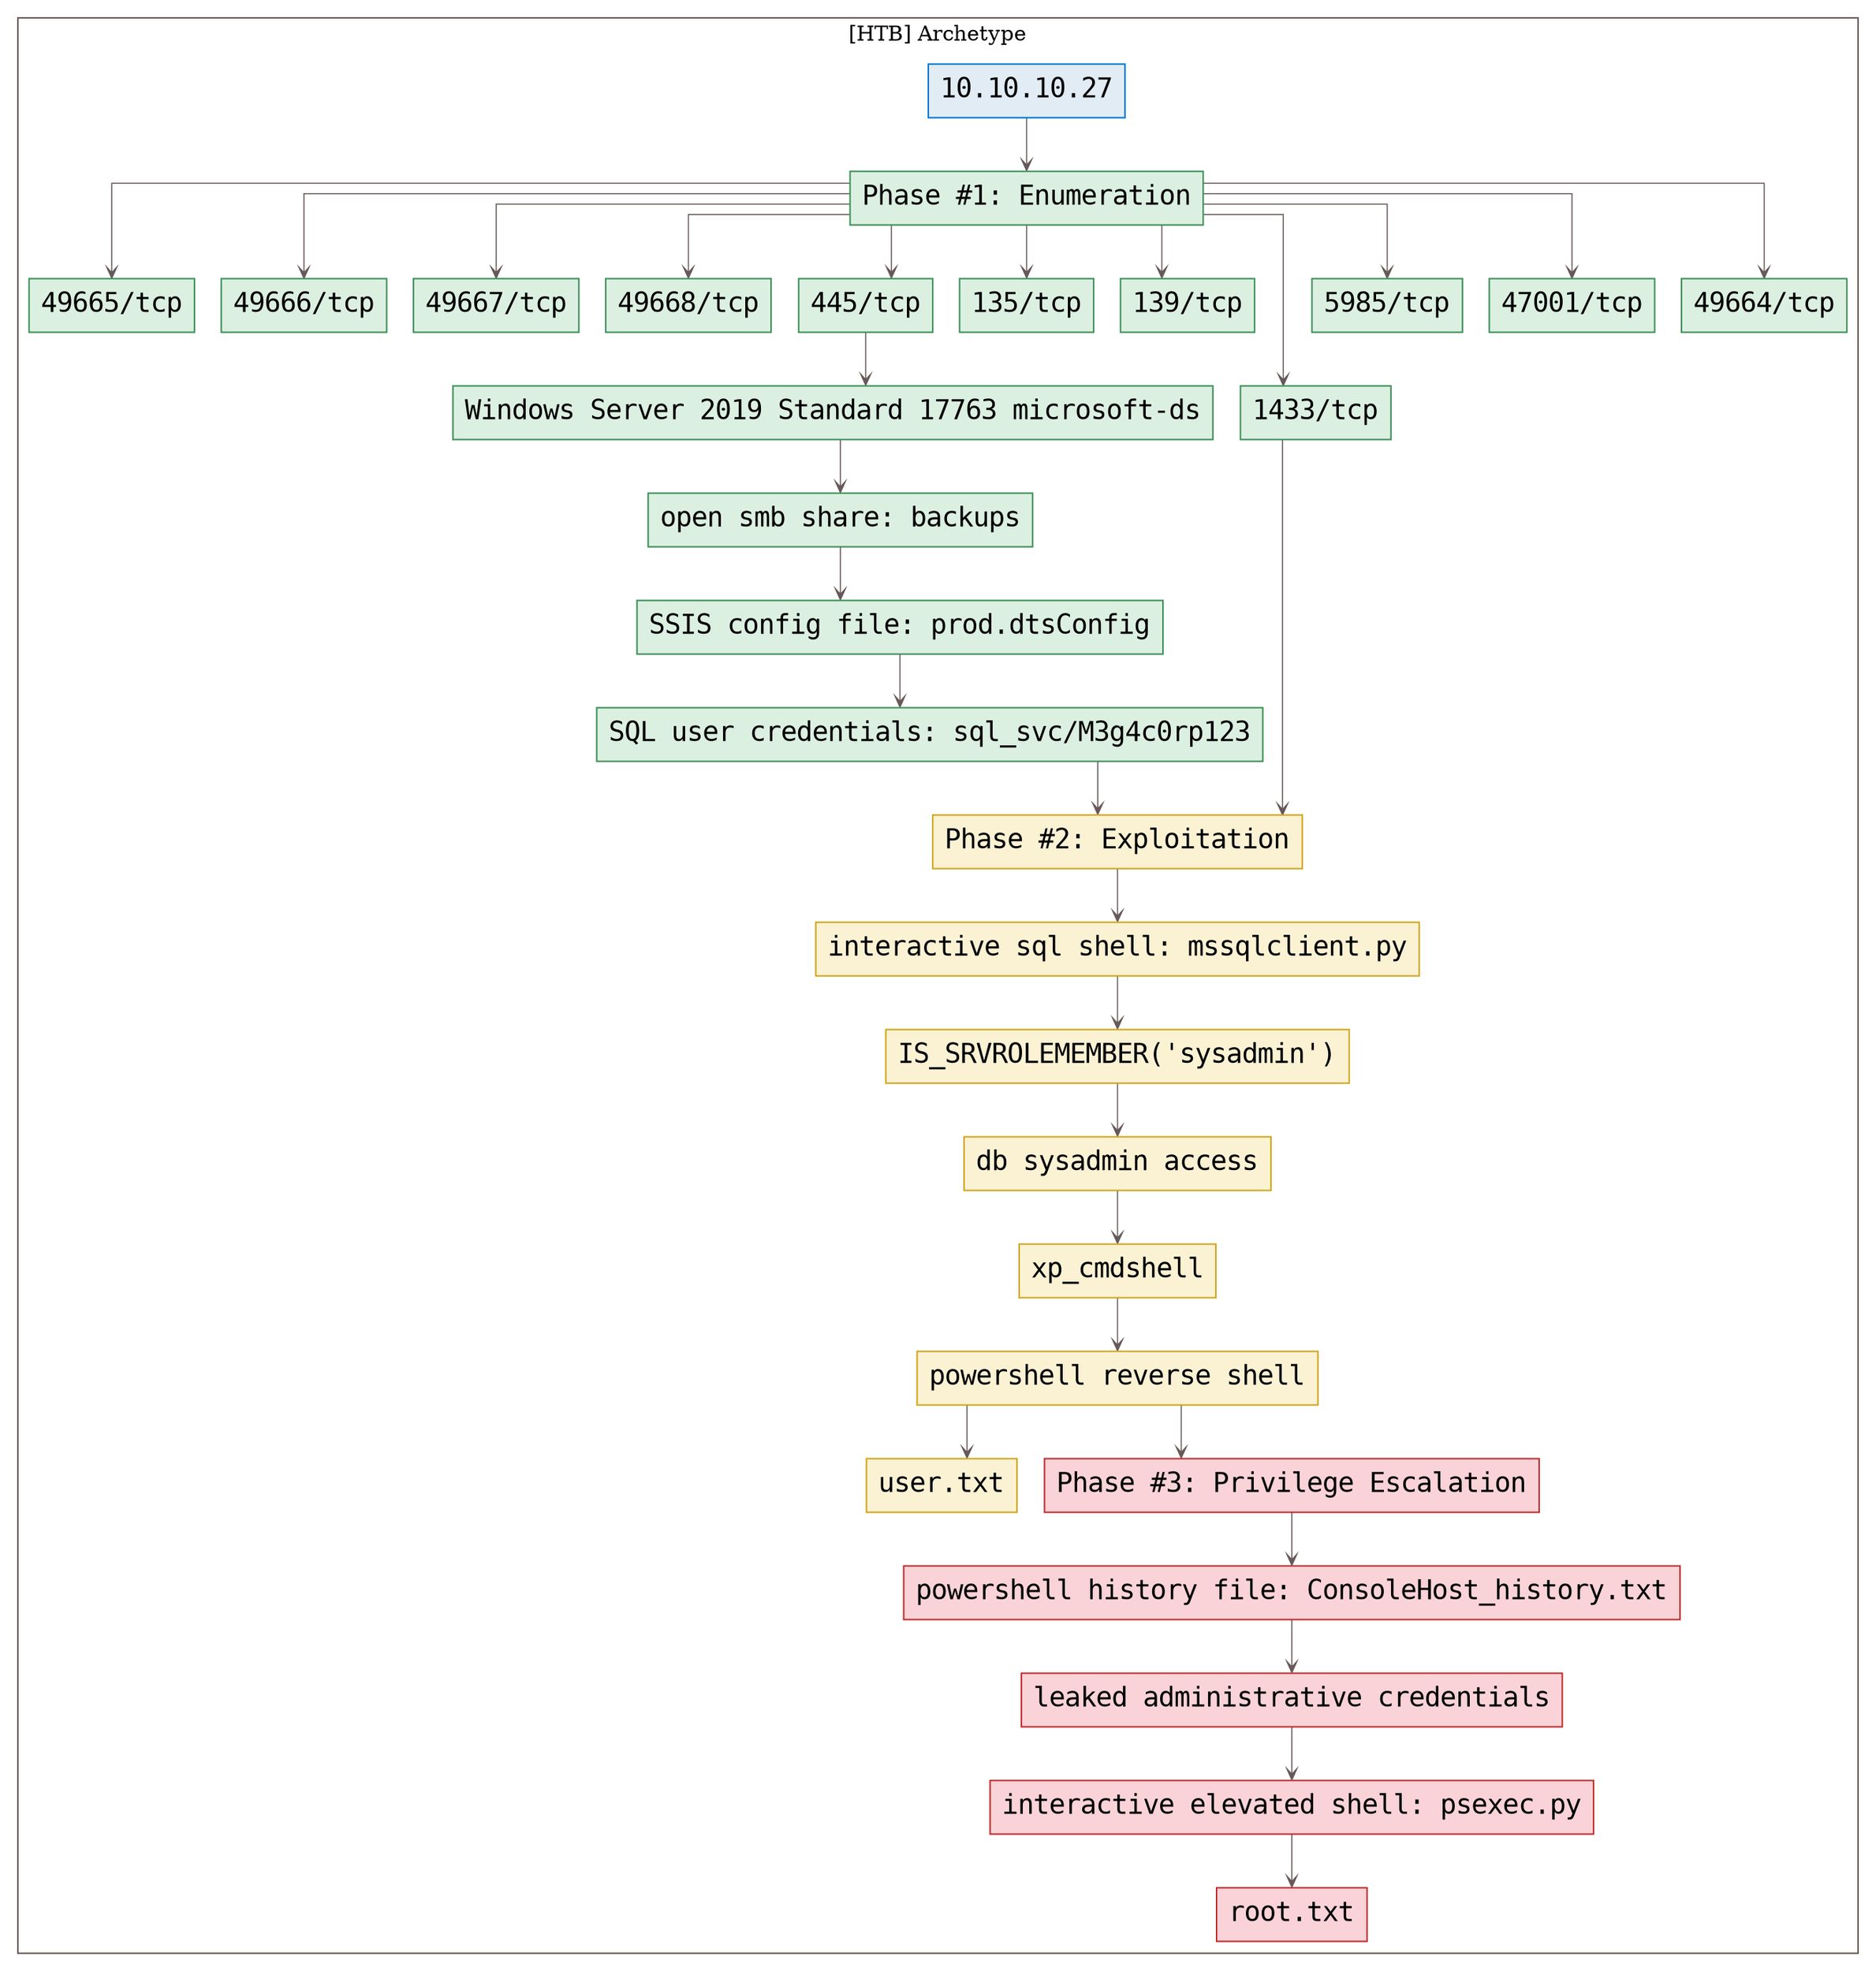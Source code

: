 digraph G {
  #rankdir=LR;
  nodesdictep=1.0; splines="ortho"; K=0.6; overlap=scale; fixedsize=true; resolution=72; bgcolor="#ffffff"; outputorder="edgesfirst";
  node [fontname="courier" fontsize=18 shape=box width=0.25 fillcolor="white" style="filled,solid"];
  edge [style=solid color="#665957" penwidth=0.75 arrowhead=vee arrowsize=0.75 ];

  0[label="10.10.10.27" color="#0077cc" fillcolor="#e1ecf4" tooltip="[HTB] Archetype"];
  10[label="49665/tcp" color="#3d8f58" fillcolor="#dcf0e2" tooltip="Phase #1:Enumeration"];
  11[label="49666/tcp" color="#3d8f58" fillcolor="#dcf0e2" tooltip="Phase #1:Enumeration"];
  12[label="49667/tcp" color="#3d8f58" fillcolor="#dcf0e2" tooltip="Phase #1:Enumeration"];
  13[label="49668/tcp" color="#3d8f58" fillcolor="#dcf0e2" tooltip="Phase #1:Enumeration"];
  14[label="445/tcp" color="#3d8f58" fillcolor="#dcf0e2" tooltip="Phase #1:Enumeration"];
  15[label="Windows Server 2019 Standard 17763 microsoft-ds" color="#3d8f58" fillcolor="#dcf0e2" tooltip="Phase #1:Enumeration"];
  16[label="open smb share: backups" color="#3d8f58" fillcolor="#dcf0e2" tooltip="Phase #1:Enumeration"];
  17[label="SSIS config file: prod.dtsConfig" color="#3d8f58" fillcolor="#dcf0e2" tooltip="Phase #1:Enumeration"];
  18[label="SQL user credentials: sql_svc/M3g4c0rp123" color="#3d8f58" fillcolor="#dcf0e2" tooltip="Phase #1:Enumeration"];
  19[label="IS_SRVROLEMEMBER('sysadmin')" color="#cea51b" fillcolor="#fbf2d4" tooltip="Phase #2:Exploitation"];
  1[label="Phase #1: Enumeration" color="#3d8f58" fillcolor="#dcf0e2" tooltip="Phase #1:Enumeration"];
  20[label="db sysadmin access" color="#cea51b" fillcolor="#fbf2d4" tooltip="Phase #2:Exploitation"];
  21[label="xp_cmdshell" color="#cea51b" fillcolor="#fbf2d4" tooltip="Phase #2:Exploitation"];
  22[label="powershell reverse shell" color="#cea51b" fillcolor="#fbf2d4" tooltip="Phase #2:Exploitation"];
  23[label="user.txt" color="#cea51b" fillcolor="#fbf2d4" tooltip="Phase #2:Exploitation"];
  24[label="Phase #3: Privilege Escalation" color="#c02d2e" fillcolor="#f9d3d7" tooltip="Phase #3:Privilege Escalation"];
  25[label="powershell history file: ConsoleHost_history.txt" color="#c02d2e" fillcolor="#f9d3d7" tooltip="Phase #3:Privilege Escalation"];
  26[label="leaked administrative credentials" color="#c02d2e" fillcolor="#f9d3d7" tooltip="Phase #3:Privilege Escalation"];
  27[label="interactive elevated shell: psexec.py" color="#c02d2e" fillcolor="#f9d3d7" tooltip="Phase #3:Privilege Escalation"];
  28[label="root.txt" color="#c02d2e" fillcolor="#f9d3d7" tooltip="Phase #3:Privilege Escalation"];
  2[label="135/tcp" color="#3d8f58" fillcolor="#dcf0e2" tooltip="Phase #1:Enumeration"];
  3[label="139/tcp" color="#3d8f58" fillcolor="#dcf0e2" tooltip="Phase #1:Enumeration"];
  4[label="1433/tcp" color="#3d8f58" fillcolor="#dcf0e2" tooltip="Phase #1:Enumeration"];
  5[label="Phase #2: Exploitation" color="#cea51b" fillcolor="#fbf2d4" tooltip="Phase #2:Exploitation"];
  6[label="interactive sql shell: mssqlclient.py" color="#cea51b" fillcolor="#fbf2d4" tooltip="Phase #2:Exploitation"];
  7[label="5985/tcp" color="#3d8f58" fillcolor="#dcf0e2" tooltip="Phase #1:Enumeration"];
  8[label="47001/tcp" color="#3d8f58" fillcolor="#dcf0e2" tooltip="Phase #1:Enumeration"];
  9[label="49664/tcp" color="#3d8f58" fillcolor="#dcf0e2" tooltip="Phase #1:Enumeration"];

  subgraph cluster_0 {
    node [style="filled,solid"];
    label = "[HTB] Archetype";
    color = "#665957";
    0 -> 1 [color="#665957"];
    1 -> 10 [color="#665957"];
    1 -> 11 [color="#665957"];
    1 -> 12 [color="#665957"];
    1 -> 13 [color="#665957"];
    1 -> 14 [color="#665957"];
    1 -> 2 [color="#665957"];
    1 -> 3 [color="#665957"];
    1 -> 4 [color="#665957"];
    1 -> 7 [color="#665957"];
    1 -> 8 [color="#665957"];
    1 -> 9 [color="#665957"];
    14 -> 15 [color="#665957"];
    15 -> 16 [color="#665957"];
    16 -> 17 [color="#665957"];
    17 -> 18 [color="#665957"];
    18 -> 5 [color="#665957"];
    19 -> 20 [color="#665957"];
    20 -> 21 [color="#665957"];
    21 -> 22 [color="#665957"];
    22 -> 23 [color="#665957"];
    22 -> 24 [color="#665957"];
    24 -> 25 [color="#665957"];
    25 -> 26 [color="#665957"];
    26 -> 27 [color="#665957"];
    27 -> 28 [color="#665957"];
    4 -> 5 [color="#665957"];
    5 -> 6 [color="#665957"];
    6 -> 19 [color="#665957"];
  }
}
